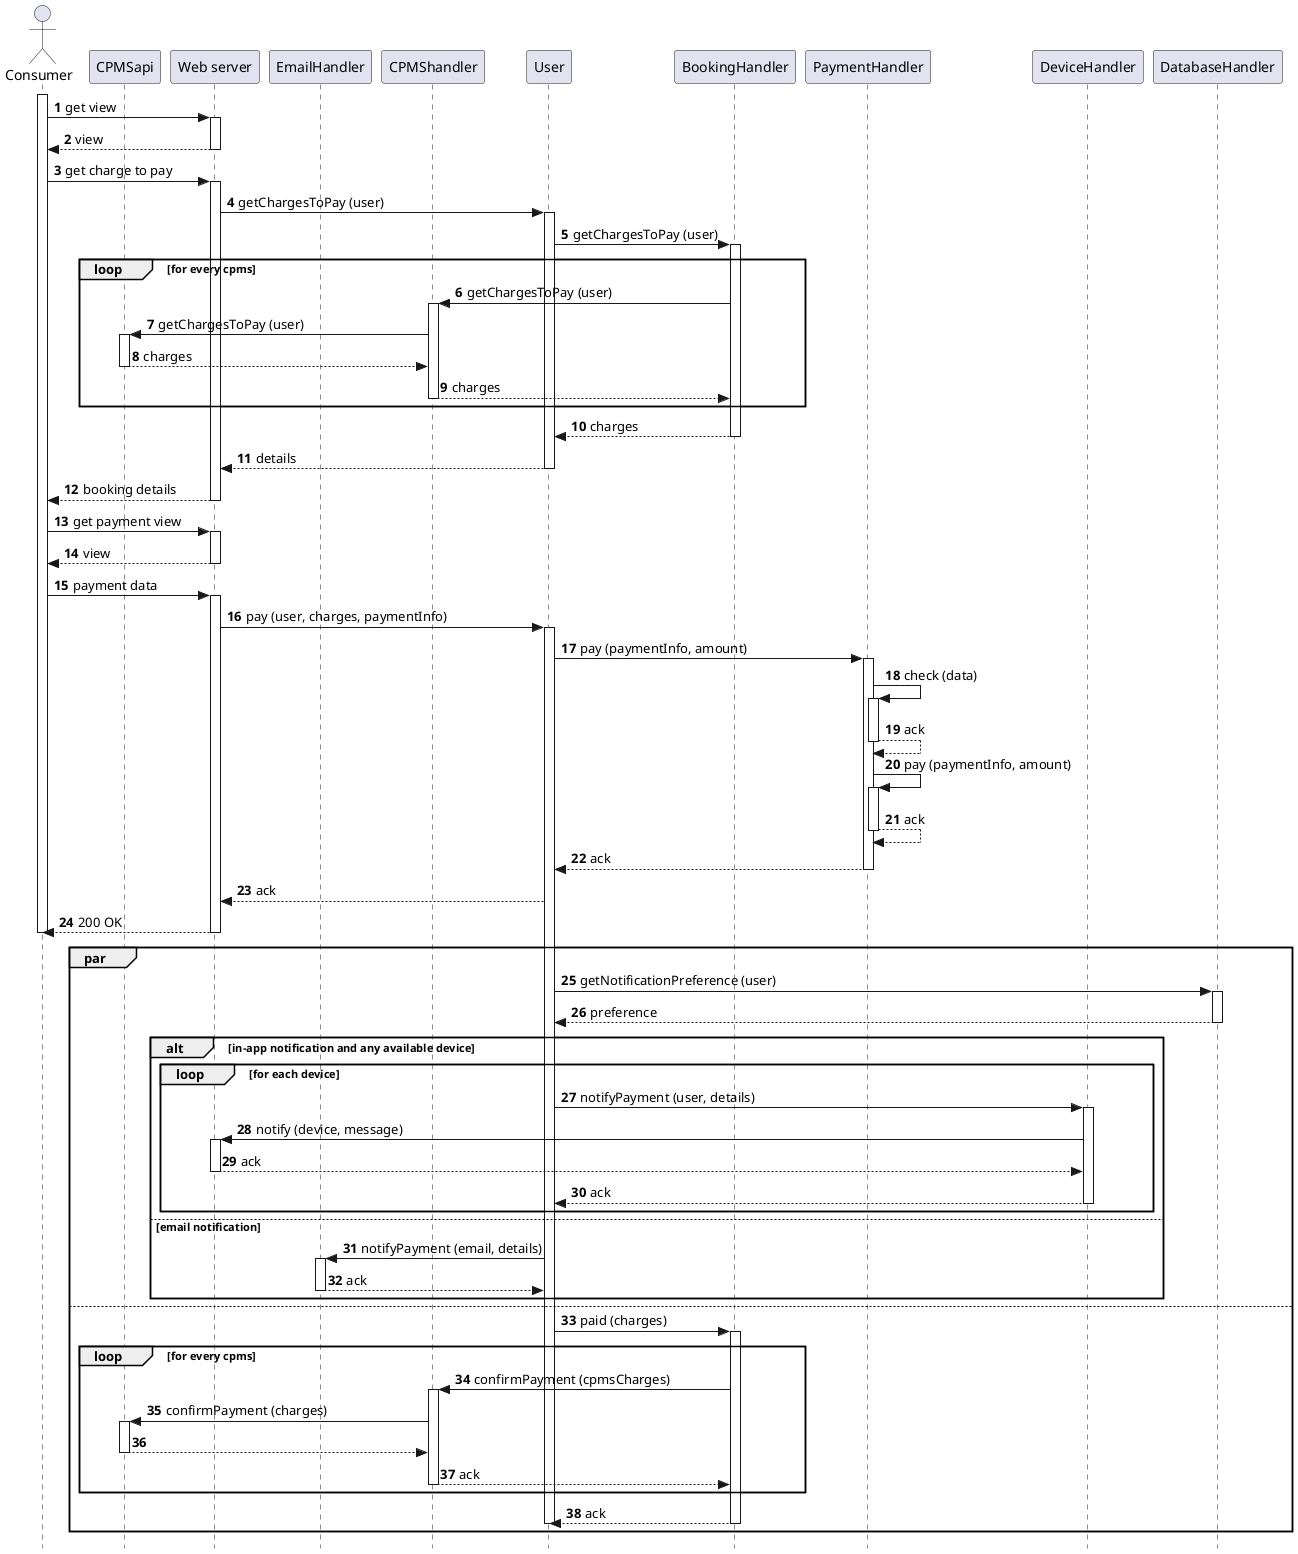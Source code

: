 @startuml

skinparam style strictuml
autonumber

actor Consumer as consumer
participant CPMSapi as api
participant "Web server" as web
participant EmailHandler as email
participant CPMShandler as cpms
participant User as user
participant BookingHandler as booking
participant PaymentHandler as payment
participant DeviceHandler as device
participant DatabaseHandler as db

activate consumer
consumer -> web : get view
activate web
web --> consumer : view
deactivate web

consumer -> web : get charge to pay
activate web
web -> user : getChargesToPay (user)
activate user
user -> booking : getChargesToPay (user)
activate booking
loop for every cpms
    booking -> cpms : getChargesToPay (user)
    activate cpms
    cpms -> api : getChargesToPay (user)
    activate api
    api --> cpms : charges
    deactivate api
    cpms --> booking : charges
    deactivate cpms
end
booking --> user : charges
deactivate booking
user --> web : details
deactivate user
web --> consumer : booking details
deactivate web

consumer -> web : get payment view
activate web
web --> consumer : view
deactivate web

consumer -> web : payment data
activate web
web -> user : pay (user, charges, paymentInfo)
activate user
user -> payment : pay (paymentInfo, amount)
activate payment
payment -> payment : check (data)
activate payment
payment --> payment : ack
deactivate payment
payment -> payment : pay (paymentInfo, amount)
activate payment
payment --> payment : ack
deactivate payment

payment --> user : ack
deactivate payment
user --> web : ack
web --> consumer : 200 OK
deactivate web
deactivate consumer

par
    user -> db : getNotificationPreference (user)
    activate db
    db --> user : preference
    deactivate db
    alt in-app notification and any available device
        loop for each device
            user -> device : notifyPayment (user, details)
            activate device
            device -> web : notify (device, message)
            activate web
            web --> device : ack
            deactivate web
            device --> user : ack
            deactivate device
        end
    else email notification
        user -> email : notifyPayment (email, details)
        activate email
        email --> user : ack
        deactivate email
    end
else
    user -> booking : paid (charges)
    activate booking
    loop for every cpms
        booking -> cpms : confirmPayment (cpmsCharges)
        activate cpms
        cpms -> api : confirmPayment (charges)
        activate api
        api --> cpms
        deactivate api
        cpms --> booking : ack
        deactivate cpms
    end
    booking --> user : ack
    deactivate booking
    deactivate user
end

@enduml

